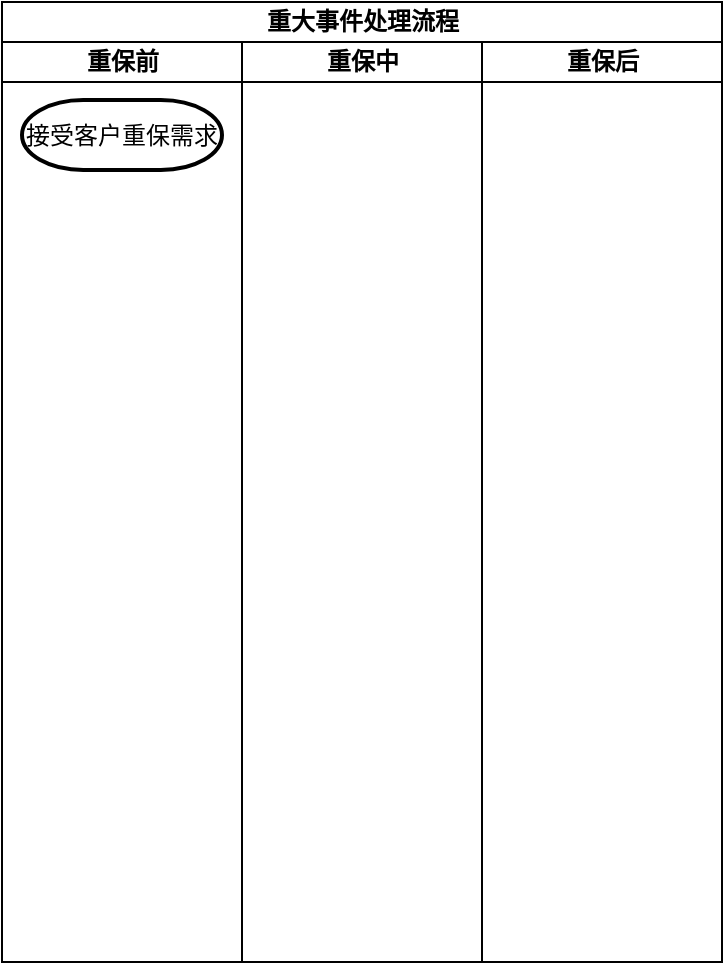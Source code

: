 <mxfile version="21.6.8" type="github">
  <diagram name="第 1 页" id="BFa8TH5ItO02IadE21Wm">
    <mxGraphModel dx="971" dy="605" grid="0" gridSize="10" guides="1" tooltips="1" connect="1" arrows="1" fold="1" page="0" pageScale="1" pageWidth="827" pageHeight="1169" math="0" shadow="0">
      <root>
        <mxCell id="0" />
        <mxCell id="1" parent="0" />
        <mxCell id="cXwWaO3oJ8aVy1YwnYPj-1" value="重大事件处理流程" style="swimlane;childLayout=stackLayout;resizeParent=1;resizeParentMax=0;startSize=20;html=1;" vertex="1" parent="1">
          <mxGeometry x="233.0" y="74" width="360" height="480" as="geometry" />
        </mxCell>
        <mxCell id="cXwWaO3oJ8aVy1YwnYPj-2" value="重保前" style="swimlane;startSize=20;html=1;" vertex="1" parent="cXwWaO3oJ8aVy1YwnYPj-1">
          <mxGeometry y="20" width="120" height="460" as="geometry" />
        </mxCell>
        <mxCell id="cXwWaO3oJ8aVy1YwnYPj-7" value="接受客户重保需求" style="strokeWidth=2;html=1;shape=mxgraph.flowchart.terminator;whiteSpace=wrap;" vertex="1" parent="cXwWaO3oJ8aVy1YwnYPj-2">
          <mxGeometry x="10" y="29" width="100" height="35" as="geometry" />
        </mxCell>
        <mxCell id="cXwWaO3oJ8aVy1YwnYPj-3" value="重保中" style="swimlane;startSize=20;html=1;" vertex="1" parent="cXwWaO3oJ8aVy1YwnYPj-1">
          <mxGeometry x="120" y="20" width="120" height="460" as="geometry" />
        </mxCell>
        <mxCell id="cXwWaO3oJ8aVy1YwnYPj-4" value="重保后" style="swimlane;startSize=20;html=1;" vertex="1" parent="cXwWaO3oJ8aVy1YwnYPj-1">
          <mxGeometry x="240" y="20" width="120" height="460" as="geometry" />
        </mxCell>
      </root>
    </mxGraphModel>
  </diagram>
</mxfile>
